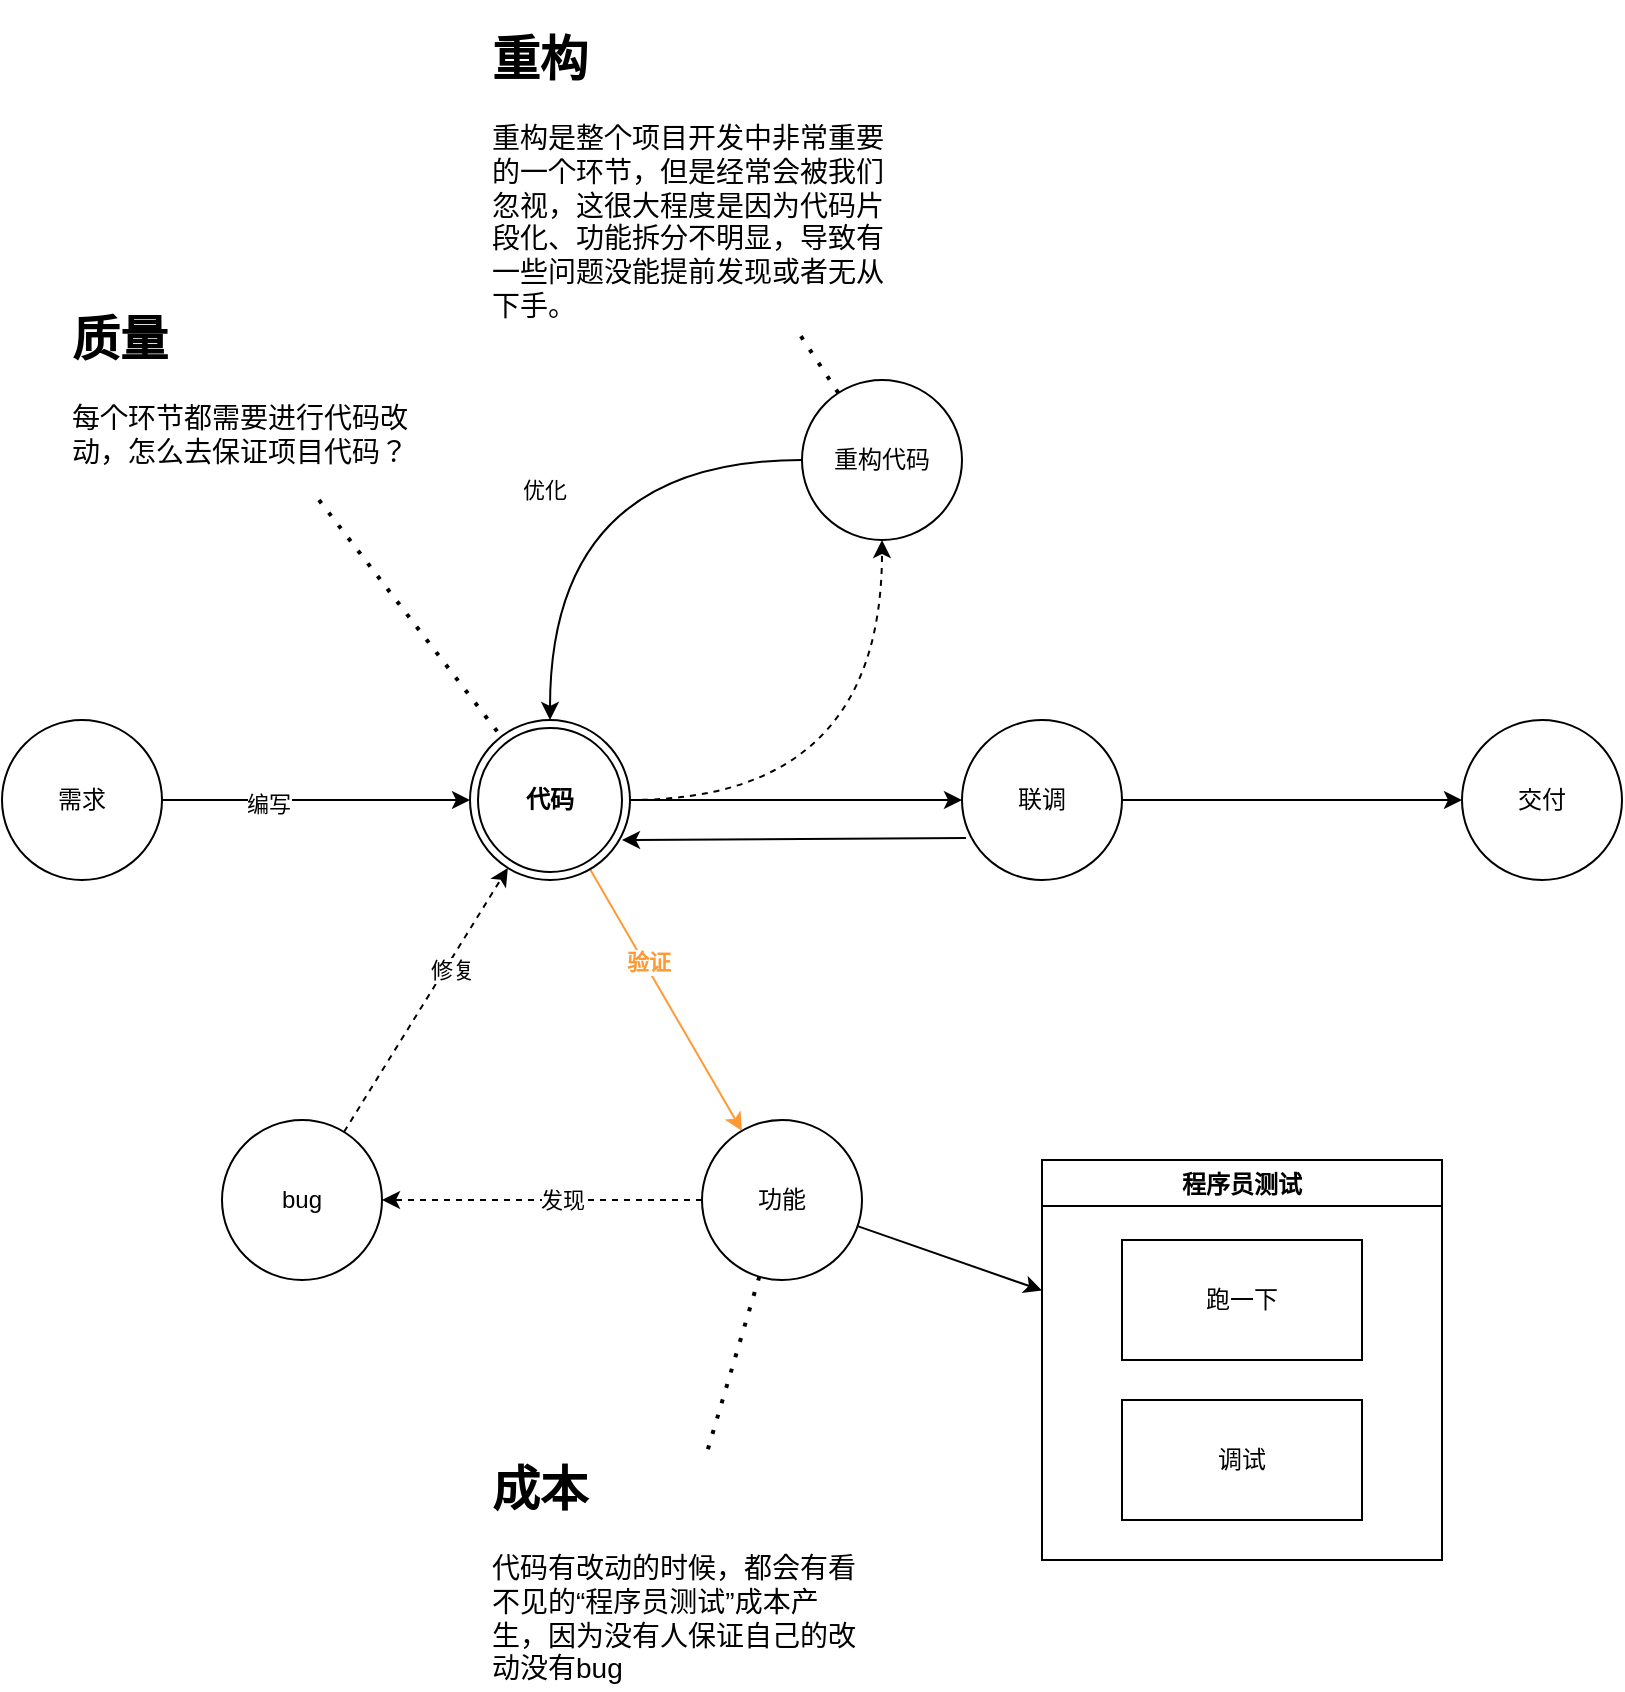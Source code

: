 <mxfile pages="2">
    <diagram id="WnfsJ1rrehmzRCt91_gx" name="第 1 页">
        <mxGraphModel dx="798" dy="1776" grid="1" gridSize="10" guides="1" tooltips="1" connect="1" arrows="1" fold="1" page="1" pageScale="1" pageWidth="827" pageHeight="1169" math="0" shadow="0">
            <root>
                <mxCell id="0"/>
                <mxCell id="1" parent="0"/>
                <mxCell id="EagtEV_6RHR0VROEI01Y-5" style="orthogonalLoop=1;jettySize=auto;html=1;" parent="1" source="EagtEV_6RHR0VROEI01Y-1" target="EagtEV_6RHR0VROEI01Y-2" edge="1">
                    <mxGeometry relative="1" as="geometry"/>
                </mxCell>
                <mxCell id="EagtEV_6RHR0VROEI01Y-36" value="编写" style="edgeLabel;html=1;align=center;verticalAlign=middle;resizable=0;points=[];" parent="EagtEV_6RHR0VROEI01Y-5" vertex="1" connectable="0">
                    <mxGeometry x="-0.312" y="-2" relative="1" as="geometry">
                        <mxPoint as="offset"/>
                    </mxGeometry>
                </mxCell>
                <mxCell id="EagtEV_6RHR0VROEI01Y-1" value="需求" style="ellipse;whiteSpace=wrap;html=1;aspect=fixed;" parent="1" vertex="1">
                    <mxGeometry x="260" y="160" width="80" height="80" as="geometry"/>
                </mxCell>
                <mxCell id="EagtEV_6RHR0VROEI01Y-6" style="orthogonalLoop=1;jettySize=auto;html=1;strokeColor=#FF9933;fillColor=#fff2cc;" parent="1" source="EagtEV_6RHR0VROEI01Y-2" target="EagtEV_6RHR0VROEI01Y-3" edge="1">
                    <mxGeometry relative="1" as="geometry"/>
                </mxCell>
                <mxCell id="EagtEV_6RHR0VROEI01Y-37" value="验证" style="edgeLabel;align=center;verticalAlign=middle;resizable=0;points=[];fontColor=#FF9933;fontStyle=1;labelBorderColor=none;html=1;spacingTop=8;spacing=2;spacingBottom=8;spacingLeft=8;spacingRight=8;" parent="EagtEV_6RHR0VROEI01Y-6" vertex="1" connectable="0">
                    <mxGeometry x="-0.277" y="2" relative="1" as="geometry">
                        <mxPoint as="offset"/>
                    </mxGeometry>
                </mxCell>
                <mxCell id="EagtEV_6RHR0VROEI01Y-26" value="" style="edgeStyle=orthogonalEdgeStyle;orthogonalLoop=1;jettySize=auto;html=1;dashed=1;curved=1;" parent="1" source="EagtEV_6RHR0VROEI01Y-2" target="EagtEV_6RHR0VROEI01Y-25" edge="1">
                    <mxGeometry relative="1" as="geometry"/>
                </mxCell>
                <mxCell id="EagtEV_6RHR0VROEI01Y-2" value="代码" style="ellipse;shape=doubleEllipse;whiteSpace=wrap;html=1;fontFamily=Helvetica;fontSize=12;fontColor=rgb(0, 0, 0);align=center;strokeColor=rgb(0, 0, 0);fillColor=rgb(255, 255, 255);fontStyle=1" parent="1" vertex="1">
                    <mxGeometry x="494" y="160" width="80" height="80" as="geometry"/>
                </mxCell>
                <mxCell id="EagtEV_6RHR0VROEI01Y-7" style="orthogonalLoop=1;jettySize=auto;html=1;dashed=1;" parent="1" source="EagtEV_6RHR0VROEI01Y-3" target="EagtEV_6RHR0VROEI01Y-4" edge="1">
                    <mxGeometry relative="1" as="geometry"/>
                </mxCell>
                <mxCell id="EagtEV_6RHR0VROEI01Y-9" value="发现" style="edgeLabel;html=1;align=center;verticalAlign=middle;resizable=0;points=[];" parent="EagtEV_6RHR0VROEI01Y-7" vertex="1" connectable="0">
                    <mxGeometry x="-0.125" relative="1" as="geometry">
                        <mxPoint as="offset"/>
                    </mxGeometry>
                </mxCell>
                <mxCell id="EagtEV_6RHR0VROEI01Y-11" value="" style="edgeStyle=none;orthogonalLoop=1;jettySize=auto;html=1;" parent="1" source="EagtEV_6RHR0VROEI01Y-3" target="EagtEV_6RHR0VROEI01Y-20" edge="1">
                    <mxGeometry relative="1" as="geometry"/>
                </mxCell>
                <mxCell id="EagtEV_6RHR0VROEI01Y-3" value="功能" style="ellipse;whiteSpace=wrap;html=1;aspect=fixed;" parent="1" vertex="1">
                    <mxGeometry x="610" y="360" width="80" height="80" as="geometry"/>
                </mxCell>
                <mxCell id="EagtEV_6RHR0VROEI01Y-8" style="orthogonalLoop=1;jettySize=auto;html=1;dashed=1;" parent="1" source="EagtEV_6RHR0VROEI01Y-4" target="EagtEV_6RHR0VROEI01Y-2" edge="1">
                    <mxGeometry relative="1" as="geometry"/>
                </mxCell>
                <mxCell id="EagtEV_6RHR0VROEI01Y-17" value="修复" style="edgeLabel;html=1;align=center;verticalAlign=middle;resizable=0;points=[];" parent="EagtEV_6RHR0VROEI01Y-8" vertex="1" connectable="0">
                    <mxGeometry x="0.252" y="-3" relative="1" as="geometry">
                        <mxPoint as="offset"/>
                    </mxGeometry>
                </mxCell>
                <mxCell id="EagtEV_6RHR0VROEI01Y-4" value="bug" style="ellipse;whiteSpace=wrap;html=1;aspect=fixed;" parent="1" vertex="1">
                    <mxGeometry x="370" y="360" width="80" height="80" as="geometry"/>
                </mxCell>
                <mxCell id="EagtEV_6RHR0VROEI01Y-20" value="程序员测试" style="swimlane;" parent="1" vertex="1">
                    <mxGeometry x="780" y="380" width="200" height="200" as="geometry"/>
                </mxCell>
                <mxCell id="EagtEV_6RHR0VROEI01Y-10" value="跑一下" style="whiteSpace=wrap;html=1;" parent="EagtEV_6RHR0VROEI01Y-20" vertex="1">
                    <mxGeometry x="40" y="40" width="120" height="60" as="geometry"/>
                </mxCell>
                <mxCell id="EagtEV_6RHR0VROEI01Y-12" value="调试" style="whiteSpace=wrap;html=1;" parent="EagtEV_6RHR0VROEI01Y-20" vertex="1">
                    <mxGeometry x="40" y="120" width="120" height="60" as="geometry"/>
                </mxCell>
                <mxCell id="EagtEV_6RHR0VROEI01Y-21" value="" style="endArrow=none;dashed=1;html=1;dashPattern=1 3;strokeWidth=2;" parent="1" source="EagtEV_6RHR0VROEI01Y-3" target="EagtEV_6RHR0VROEI01Y-24" edge="1">
                    <mxGeometry width="50" height="50" relative="1" as="geometry">
                        <mxPoint x="534" y="139.289" as="sourcePoint"/>
                        <mxPoint x="578.783" y="150" as="targetPoint"/>
                    </mxGeometry>
                </mxCell>
                <mxCell id="EagtEV_6RHR0VROEI01Y-24" value="&lt;h1&gt;成本&lt;/h1&gt;&lt;p&gt;&lt;span style=&quot;text-align: center&quot;&gt;&lt;font style=&quot;font-size: 14px&quot;&gt;代码有改动的时候，都会有看不见的“程序员测试”成本产生，因为没有人保证自己的改动没有bug&lt;/font&gt;&lt;/span&gt;&lt;br&gt;&lt;/p&gt;" style="text;html=1;spacing=5;spacingTop=-20;whiteSpace=wrap;overflow=hidden;rounded=1;glass=0;shadow=0;sketch=0;" parent="1" vertex="1">
                    <mxGeometry x="500" y="525" width="190" height="120" as="geometry"/>
                </mxCell>
                <mxCell id="EagtEV_6RHR0VROEI01Y-27" style="edgeStyle=orthogonalEdgeStyle;orthogonalLoop=1;jettySize=auto;html=1;curved=1;" parent="1" source="EagtEV_6RHR0VROEI01Y-25" target="EagtEV_6RHR0VROEI01Y-2" edge="1">
                    <mxGeometry relative="1" as="geometry">
                        <mxPoint x="780" y="70" as="targetPoint"/>
                    </mxGeometry>
                </mxCell>
                <mxCell id="EagtEV_6RHR0VROEI01Y-35" value="优化" style="edgeLabel;html=1;align=center;verticalAlign=middle;resizable=0;points=[];" parent="EagtEV_6RHR0VROEI01Y-27" vertex="1" connectable="0">
                    <mxGeometry x="0.098" y="-3" relative="1" as="geometry">
                        <mxPoint as="offset"/>
                    </mxGeometry>
                </mxCell>
                <mxCell id="EagtEV_6RHR0VROEI01Y-34" value="" style="edgeStyle=orthogonalEdgeStyle;orthogonalLoop=1;jettySize=auto;html=1;" parent="1" source="EagtEV_6RHR0VROEI01Y-2" target="EagtEV_6RHR0VROEI01Y-33" edge="1">
                    <mxGeometry relative="1" as="geometry"/>
                </mxCell>
                <mxCell id="EagtEV_6RHR0VROEI01Y-25" value="重构代码" style="ellipse;whiteSpace=wrap;html=1;aspect=fixed;" parent="1" vertex="1">
                    <mxGeometry x="660" y="-10" width="80" height="80" as="geometry"/>
                </mxCell>
                <mxCell id="EagtEV_6RHR0VROEI01Y-30" value="&lt;h1&gt;重构&lt;/h1&gt;&lt;p&gt;&lt;font style=&quot;font-size: 14px&quot;&gt;重构是整个项目开发中非常重要的一个环节，但是经常会被我们忽视，这很大程度是因为代码片段化、功能拆分不明显，导致有一些问题没能提前发现或者无从下手。&lt;/font&gt;&lt;/p&gt;" style="text;html=1;spacing=5;spacingTop=-20;whiteSpace=wrap;overflow=hidden;rounded=1;perimeterSpacing=4;dashed=1;" parent="1" vertex="1">
                    <mxGeometry x="500" y="-190" width="210" height="150" as="geometry"/>
                </mxCell>
                <mxCell id="EagtEV_6RHR0VROEI01Y-32" value="" style="endArrow=none;dashed=1;html=1;dashPattern=1 3;strokeWidth=2;" parent="1" source="EagtEV_6RHR0VROEI01Y-25" target="EagtEV_6RHR0VROEI01Y-30" edge="1">
                    <mxGeometry width="50" height="50" relative="1" as="geometry">
                        <mxPoint x="820" y="250" as="sourcePoint"/>
                        <mxPoint x="890.711" y="200" as="targetPoint"/>
                    </mxGeometry>
                </mxCell>
                <mxCell id="EagtEV_6RHR0VROEI01Y-39" value="" style="edgeStyle=orthogonalEdgeStyle;orthogonalLoop=1;jettySize=auto;html=1;" parent="1" source="EagtEV_6RHR0VROEI01Y-33" target="EagtEV_6RHR0VROEI01Y-38" edge="1">
                    <mxGeometry relative="1" as="geometry"/>
                </mxCell>
                <mxCell id="EagtEV_6RHR0VROEI01Y-42" style="orthogonalLoop=1;jettySize=auto;html=1;exitX=0.025;exitY=0.738;exitDx=0;exitDy=0;exitPerimeter=0;" parent="1" source="EagtEV_6RHR0VROEI01Y-33" edge="1">
                    <mxGeometry relative="1" as="geometry">
                        <mxPoint x="570" y="220" as="targetPoint"/>
                    </mxGeometry>
                </mxCell>
                <mxCell id="EagtEV_6RHR0VROEI01Y-33" value="联调" style="ellipse;whiteSpace=wrap;html=1;aspect=fixed;" parent="1" vertex="1">
                    <mxGeometry x="740" y="160" width="80" height="80" as="geometry"/>
                </mxCell>
                <mxCell id="EagtEV_6RHR0VROEI01Y-38" value="交付" style="ellipse;whiteSpace=wrap;html=1;aspect=fixed;" parent="1" vertex="1">
                    <mxGeometry x="990" y="160" width="80" height="80" as="geometry"/>
                </mxCell>
                <mxCell id="EagtEV_6RHR0VROEI01Y-45" value="&lt;h1&gt;质量&lt;/h1&gt;&lt;p&gt;&lt;font style=&quot;font-size: 14px&quot;&gt;每个环节都需要进行代码改动，怎么去保证项目代码？&lt;/font&gt;&lt;/p&gt;" style="text;html=1;strokeColor=none;fillColor=none;spacing=5;spacingTop=-20;whiteSpace=wrap;overflow=hidden;rounded=0;fontSize=12;fontColor=#000000;" parent="1" vertex="1">
                    <mxGeometry x="290" y="-50" width="180" height="100" as="geometry"/>
                </mxCell>
                <mxCell id="EagtEV_6RHR0VROEI01Y-48" value="" style="endArrow=none;dashed=1;html=1;dashPattern=1 3;strokeWidth=2;fontSize=12;fontColor=#000000;" parent="1" source="EagtEV_6RHR0VROEI01Y-45" target="EagtEV_6RHR0VROEI01Y-2" edge="1">
                    <mxGeometry width="50" height="50" relative="1" as="geometry">
                        <mxPoint x="455" y="90" as="sourcePoint"/>
                        <mxPoint x="455" y="110.711" as="targetPoint"/>
                    </mxGeometry>
                </mxCell>
            </root>
        </mxGraphModel>
    </diagram>
    <diagram name="改进" id="rx3K5nmJyiaByfea0qWX">
        <mxGraphModel dx="1625" dy="1776" grid="1" gridSize="10" guides="1" tooltips="1" connect="1" arrows="1" fold="1" page="1" pageScale="1" pageWidth="827" pageHeight="1169" math="0" shadow="0">
            <root>
                <mxCell id="Lmudgl9lb9kgrc2Mm3hY-0"/>
                <mxCell id="Lmudgl9lb9kgrc2Mm3hY-1" parent="Lmudgl9lb9kgrc2Mm3hY-0"/>
                <mxCell id="Lmudgl9lb9kgrc2Mm3hY-47" value="" style="edgeStyle=none;orthogonalLoop=1;jettySize=auto;html=1;fontSize=14;fontColor=#000000;startArrow=none;startFill=0;endArrow=classic;endFill=1;strokeColor=#000000;" parent="Lmudgl9lb9kgrc2Mm3hY-1" source="Lmudgl9lb9kgrc2Mm3hY-4" target="Lmudgl9lb9kgrc2Mm3hY-46" edge="1">
                    <mxGeometry relative="1" as="geometry"/>
                </mxCell>
                <mxCell id="Lmudgl9lb9kgrc2Mm3hY-58" value="拆分" style="edgeLabel;html=1;align=center;verticalAlign=middle;resizable=0;points=[];fontSize=14;fontColor=#000000;" parent="Lmudgl9lb9kgrc2Mm3hY-47" vertex="1" connectable="0">
                    <mxGeometry x="0.156" y="-2" relative="1" as="geometry">
                        <mxPoint as="offset"/>
                    </mxGeometry>
                </mxCell>
                <mxCell id="Lmudgl9lb9kgrc2Mm3hY-4" value="需求" style="ellipse;whiteSpace=wrap;html=1;aspect=fixed;" parent="Lmudgl9lb9kgrc2Mm3hY-1" vertex="1">
                    <mxGeometry x="-75" y="220" width="80" height="80" as="geometry"/>
                </mxCell>
                <mxCell id="Lmudgl9lb9kgrc2Mm3hY-27" value="" style="edgeStyle=orthogonalEdgeStyle;orthogonalLoop=1;jettySize=auto;html=1;" parent="Lmudgl9lb9kgrc2Mm3hY-1" source="Lmudgl9lb9kgrc2Mm3hY-29" target="Lmudgl9lb9kgrc2Mm3hY-30" edge="1">
                    <mxGeometry relative="1" as="geometry"/>
                </mxCell>
                <mxCell id="Lmudgl9lb9kgrc2Mm3hY-29" value="联调" style="ellipse;whiteSpace=wrap;html=1;aspect=fixed;" parent="Lmudgl9lb9kgrc2Mm3hY-1" vertex="1">
                    <mxGeometry x="1070" y="160" width="80" height="80" as="geometry"/>
                </mxCell>
                <mxCell id="Lmudgl9lb9kgrc2Mm3hY-30" value="交付" style="ellipse;whiteSpace=wrap;html=1;aspect=fixed;" parent="Lmudgl9lb9kgrc2Mm3hY-1" vertex="1">
                    <mxGeometry x="1290" y="160" width="80" height="80" as="geometry"/>
                </mxCell>
                <mxCell id="Lmudgl9lb9kgrc2Mm3hY-38" style="edgeStyle=none;orthogonalLoop=1;jettySize=auto;html=1;fontSize=14;fontColor=#000000;startArrow=none;startFill=0;endArrow=classic;endFill=1;strokeColor=#000000;" parent="Lmudgl9lb9kgrc2Mm3hY-1" source="Lmudgl9lb9kgrc2Mm3hY-33" target="Lmudgl9lb9kgrc2Mm3hY-35" edge="1">
                    <mxGeometry relative="1" as="geometry"/>
                </mxCell>
                <mxCell id="Lmudgl9lb9kgrc2Mm3hY-33" value="对外接口构想" style="ellipse;shape=cloud;whiteSpace=wrap;html=1;align=center;rounded=1;shadow=0;glass=0;dashed=1;labelBorderColor=none;sketch=0;fontSize=14;fontColor=#000000;gradientColor=none;" parent="Lmudgl9lb9kgrc2Mm3hY-1" vertex="1">
                    <mxGeometry x="-110" y="-110" width="150" height="90" as="geometry"/>
                </mxCell>
                <mxCell id="Lmudgl9lb9kgrc2Mm3hY-39" style="edgeStyle=none;orthogonalLoop=1;jettySize=auto;html=1;fontSize=14;fontColor=#000000;startArrow=none;startFill=0;endArrow=classic;endFill=1;strokeColor=#000000;" parent="Lmudgl9lb9kgrc2Mm3hY-1" source="Lmudgl9lb9kgrc2Mm3hY-34" target="Lmudgl9lb9kgrc2Mm3hY-35" edge="1">
                    <mxGeometry relative="1" as="geometry"/>
                </mxCell>
                <mxCell id="Lmudgl9lb9kgrc2Mm3hY-34" value="实现方式构想" style="ellipse;shape=cloud;whiteSpace=wrap;html=1;align=center;rounded=1;shadow=0;glass=0;dashed=1;labelBorderColor=none;sketch=0;fontSize=14;fontColor=#000000;gradientColor=none;" parent="Lmudgl9lb9kgrc2Mm3hY-1" vertex="1">
                    <mxGeometry x="-110" y="10" width="150" height="90" as="geometry"/>
                </mxCell>
                <mxCell id="Lmudgl9lb9kgrc2Mm3hY-55" style="edgeStyle=none;orthogonalLoop=1;jettySize=auto;html=1;fontSize=14;fontColor=#000000;startArrow=none;startFill=0;endArrow=classic;endFill=1;strokeColor=#000000;" parent="Lmudgl9lb9kgrc2Mm3hY-1" source="Lmudgl9lb9kgrc2Mm3hY-35" target="Lmudgl9lb9kgrc2Mm3hY-54" edge="1">
                    <mxGeometry relative="1" as="geometry"/>
                </mxCell>
                <mxCell id="Lmudgl9lb9kgrc2Mm3hY-35" value="组件之间的关系" style="swimlane;rounded=1;shadow=0;glass=0;dashed=1;labelBorderColor=none;sketch=0;fontSize=14;fontColor=#000000;gradientColor=none;html=1;" parent="Lmudgl9lb9kgrc2Mm3hY-1" vertex="1">
                    <mxGeometry x="110" y="-110" width="250" height="230" as="geometry"/>
                </mxCell>
                <mxCell id="Lmudgl9lb9kgrc2Mm3hY-42" value="&amp;laquo;Annotation&amp;raquo;&lt;br/&gt;&lt;b&gt;Component&lt;/b&gt;" style="html=1;dropTarget=0;rounded=1;shadow=0;glass=0;labelBorderColor=none;sketch=0;fontSize=14;fontColor=#000000;gradientColor=none;" parent="Lmudgl9lb9kgrc2Mm3hY-35" vertex="1">
                    <mxGeometry x="30" y="40" width="150" height="70" as="geometry"/>
                </mxCell>
                <mxCell id="Lmudgl9lb9kgrc2Mm3hY-43" value="" style="shape=module;jettyWidth=8;jettyHeight=4;rounded=1;shadow=0;glass=0;labelBorderColor=none;sketch=0;fontSize=14;fontColor=#000000;gradientColor=none;html=1;" parent="Lmudgl9lb9kgrc2Mm3hY-42" vertex="1">
                    <mxGeometry x="1" width="20" height="20" relative="1" as="geometry">
                        <mxPoint x="-27" y="7" as="offset"/>
                    </mxGeometry>
                </mxCell>
                <mxCell id="Lmudgl9lb9kgrc2Mm3hY-44" value="&amp;laquo;Annotation&amp;raquo;&lt;br/&gt;&lt;b&gt;Component&lt;/b&gt;" style="html=1;dropTarget=0;rounded=1;shadow=0;glass=0;labelBorderColor=none;sketch=0;fontSize=14;fontColor=#000000;gradientColor=none;" parent="Lmudgl9lb9kgrc2Mm3hY-35" vertex="1">
                    <mxGeometry x="69" y="140" width="156" height="70" as="geometry"/>
                </mxCell>
                <mxCell id="Lmudgl9lb9kgrc2Mm3hY-45" value="" style="shape=module;jettyWidth=8;jettyHeight=4;rounded=1;shadow=0;glass=0;labelBorderColor=none;sketch=0;fontSize=14;fontColor=#000000;gradientColor=none;html=1;" parent="Lmudgl9lb9kgrc2Mm3hY-44" vertex="1">
                    <mxGeometry x="1" width="20" height="20" relative="1" as="geometry">
                        <mxPoint x="-27" y="7" as="offset"/>
                    </mxGeometry>
                </mxCell>
                <mxCell id="Lmudgl9lb9kgrc2Mm3hY-46" value="需求中的功能列表" style="swimlane;fontStyle=0;childLayout=stackLayout;horizontal=1;startSize=30;horizontalStack=0;resizeParent=1;resizeParentMax=0;resizeLast=0;collapsible=1;marginBottom=0;fontFamily=Helvetica;fontSize=12;fontColor=rgb(0, 0, 0);align=center;strokeColor=rgb(0, 0, 0);fillColor=rgb(255, 255, 255);html=1;" parent="Lmudgl9lb9kgrc2Mm3hY-1" vertex="1">
                    <mxGeometry x="140" y="200" width="170" height="120" as="geometry"/>
                </mxCell>
                <mxCell id="Lmudgl9lb9kgrc2Mm3hY-48" value="功能1" style="text;strokeColor=none;fillColor=none;align=left;verticalAlign=middle;spacingLeft=4;spacingRight=4;overflow=hidden;points=[[0,0.5],[1,0.5]];portConstraint=eastwest;rotatable=0;rounded=1;shadow=0;glass=0;labelBorderColor=none;sketch=0;fontSize=14;fontColor=#000000;html=1;" parent="Lmudgl9lb9kgrc2Mm3hY-46" vertex="1">
                    <mxGeometry y="30" width="170" height="30" as="geometry"/>
                </mxCell>
                <mxCell id="Lmudgl9lb9kgrc2Mm3hY-49" value="功能2" style="text;strokeColor=none;fillColor=none;align=left;verticalAlign=middle;spacingLeft=4;spacingRight=4;overflow=hidden;points=[[0,0.5],[1,0.5]];portConstraint=eastwest;rotatable=0;rounded=1;shadow=0;glass=0;labelBorderColor=none;sketch=0;fontSize=14;fontColor=#000000;html=1;" parent="Lmudgl9lb9kgrc2Mm3hY-46" vertex="1">
                    <mxGeometry y="60" width="170" height="30" as="geometry"/>
                </mxCell>
                <mxCell id="Lmudgl9lb9kgrc2Mm3hY-51" value="...." style="text;strokeColor=none;fillColor=none;align=left;verticalAlign=middle;spacingLeft=4;spacingRight=4;overflow=hidden;points=[[0,0.5],[1,0.5]];portConstraint=eastwest;rotatable=0;rounded=1;shadow=0;glass=0;labelBorderColor=none;sketch=0;fontSize=14;fontColor=#000000;html=1;" parent="Lmudgl9lb9kgrc2Mm3hY-46" vertex="1">
                    <mxGeometry y="90" width="170" height="30" as="geometry"/>
                </mxCell>
                <mxCell id="Lmudgl9lb9kgrc2Mm3hY-57" style="edgeStyle=none;orthogonalLoop=1;jettySize=auto;html=1;fontSize=14;fontColor=#000000;startArrow=none;startFill=0;endArrow=classic;endFill=1;strokeColor=#000000;" parent="Lmudgl9lb9kgrc2Mm3hY-1" source="Lmudgl9lb9kgrc2Mm3hY-54" target="Lmudgl9lb9kgrc2Mm3hY-59" edge="1">
                    <mxGeometry relative="1" as="geometry">
                        <mxPoint x="650" y="170" as="targetPoint"/>
                    </mxGeometry>
                </mxCell>
                <mxCell id="Lmudgl9lb9kgrc2Mm3hY-54" value="任务列表" style="shape=note;whiteSpace=wrap;html=1;backgroundOutline=1;darkOpacity=0.05;rounded=1;shadow=0;glass=0;labelBorderColor=none;sketch=0;fontSize=14;fontColor=#000000;gradientColor=none;" parent="Lmudgl9lb9kgrc2Mm3hY-1" vertex="1">
                    <mxGeometry x="450" y="150" width="80" height="100" as="geometry"/>
                </mxCell>
                <mxCell id="Lmudgl9lb9kgrc2Mm3hY-56" style="edgeStyle=none;orthogonalLoop=1;jettySize=auto;html=1;fontSize=14;fontColor=#000000;startArrow=none;startFill=0;endArrow=classic;endFill=1;strokeColor=#000000;" parent="Lmudgl9lb9kgrc2Mm3hY-1" source="Lmudgl9lb9kgrc2Mm3hY-46" target="Lmudgl9lb9kgrc2Mm3hY-54" edge="1">
                    <mxGeometry relative="1" as="geometry"/>
                </mxCell>
                <mxCell id="Lmudgl9lb9kgrc2Mm3hY-60" style="edgeStyle=none;orthogonalLoop=1;jettySize=auto;html=1;fontSize=14;fontColor=#000000;startArrow=none;startFill=0;endArrow=classic;endFill=1;strokeColor=#000000;" parent="Lmudgl9lb9kgrc2Mm3hY-1" source="Lmudgl9lb9kgrc2Mm3hY-59" target="Lmudgl9lb9kgrc2Mm3hY-29" edge="1">
                    <mxGeometry relative="1" as="geometry"/>
                </mxCell>
                <mxCell id="Lmudgl9lb9kgrc2Mm3hY-59" value="任务开发" style="swimlane;rounded=1;shadow=0;glass=0;labelBorderColor=none;sketch=0;fontSize=14;fontColor=#000000;gradientColor=none;html=1;" parent="Lmudgl9lb9kgrc2Mm3hY-1" vertex="1">
                    <mxGeometry x="630" y="55" width="350" height="290" as="geometry"/>
                </mxCell>
                <mxCell id="Lmudgl9lb9kgrc2Mm3hY-8" value="代码" style="ellipse;whiteSpace=wrap;html=1;aspect=fixed;fontFamily=Helvetica;fontSize=12;fontColor=rgb(0, 0, 0);align=center;strokeColor=#82b366;fillColor=#d5e8d4;" parent="Lmudgl9lb9kgrc2Mm3hY-59" vertex="1">
                    <mxGeometry x="230" y="190" width="80" height="80" as="geometry"/>
                </mxCell>
                <mxCell id="Lmudgl9lb9kgrc2Mm3hY-66" style="edgeStyle=orthogonalEdgeStyle;curved=1;orthogonalLoop=1;jettySize=auto;html=1;fontSize=14;fontColor=#000000;startArrow=none;startFill=0;endArrow=classic;endFill=1;strokeColor=#000000;" parent="Lmudgl9lb9kgrc2Mm3hY-59" source="Lmudgl9lb9kgrc2Mm3hY-24" target="Lmudgl9lb9kgrc2Mm3hY-8" edge="1">
                    <mxGeometry relative="1" as="geometry">
                        <Array as="points">
                            <mxPoint x="150" y="245"/>
                            <mxPoint x="150" y="245"/>
                        </Array>
                    </mxGeometry>
                </mxCell>
                <mxCell id="Lmudgl9lb9kgrc2Mm3hY-24" value="重构代码" style="ellipse;whiteSpace=wrap;html=1;aspect=fixed;fillColor=#dae8fc;strokeColor=#6c8ebf;" parent="Lmudgl9lb9kgrc2Mm3hY-59" vertex="1">
                    <mxGeometry x="60" y="190" width="80" height="80" as="geometry"/>
                </mxCell>
                <mxCell id="Lmudgl9lb9kgrc2Mm3hY-63" style="edgeStyle=orthogonalEdgeStyle;orthogonalLoop=1;jettySize=auto;html=1;fontSize=14;fontColor=#000000;startArrow=none;startFill=0;endArrow=classic;endFill=1;strokeColor=#000000;curved=1;" parent="Lmudgl9lb9kgrc2Mm3hY-59" source="Lmudgl9lb9kgrc2Mm3hY-8" target="Lmudgl9lb9kgrc2Mm3hY-24" edge="1">
                    <mxGeometry relative="1" as="geometry">
                        <Array as="points">
                            <mxPoint x="160" y="215"/>
                            <mxPoint x="160" y="215"/>
                        </Array>
                    </mxGeometry>
                </mxCell>
                <mxCell id="Lmudgl9lb9kgrc2Mm3hY-62" style="edgeStyle=none;orthogonalLoop=1;jettySize=auto;html=1;fontSize=14;fontColor=#000000;startArrow=none;startFill=0;endArrow=classic;endFill=1;strokeColor=#000000;" parent="Lmudgl9lb9kgrc2Mm3hY-59" source="Lmudgl9lb9kgrc2Mm3hY-61" target="Lmudgl9lb9kgrc2Mm3hY-8" edge="1">
                    <mxGeometry relative="1" as="geometry"/>
                </mxCell>
                <mxCell id="Lmudgl9lb9kgrc2Mm3hY-61" value="编写不通过的测试案例" style="ellipse;whiteSpace=wrap;html=1;aspect=fixed;fillColor=#f8cecc;strokeColor=#b85450;" parent="Lmudgl9lb9kgrc2Mm3hY-59" vertex="1">
                    <mxGeometry x="140" y="50" width="80" height="80" as="geometry"/>
                </mxCell>
            </root>
        </mxGraphModel>
    </diagram>
</mxfile>